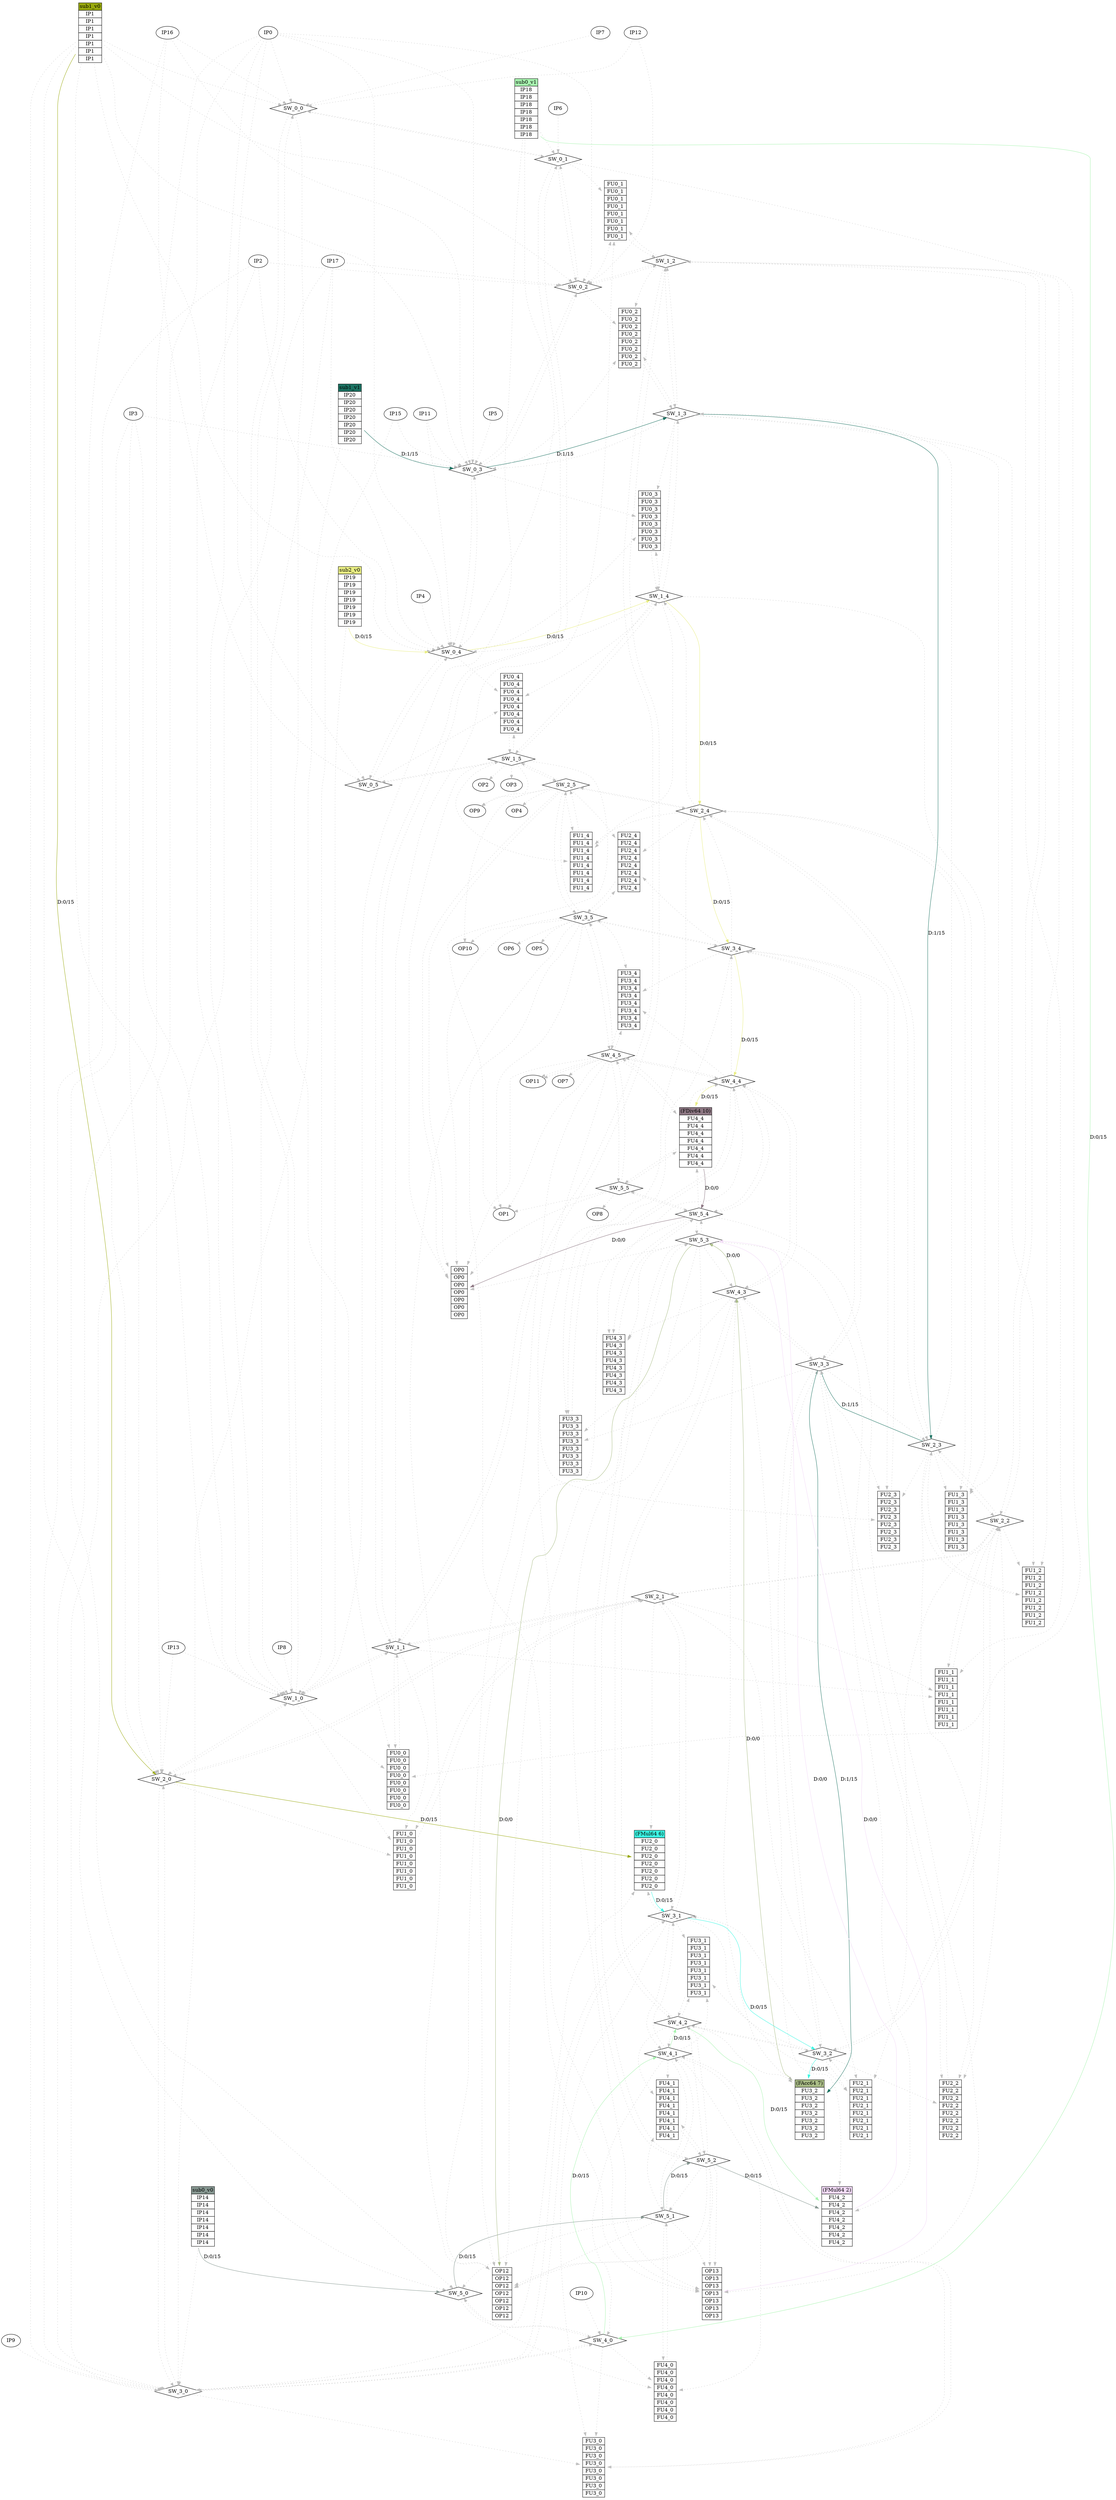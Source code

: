 digraph sched {
IP1[shape=plaintext, label = <<table border="0" cellspacing="0"><tr><td port="sub1_v0" border="1" bgcolor="#99a9d">sub1_v0</td></tr><tr><td border="1"> IP1 </td></tr><tr><td border="1"> IP1 </td></tr><tr><td border="1"> IP1 </td></tr><tr><td border="1"> IP1 </td></tr><tr><td border="1"> IP1 </td></tr><tr><td border="1"> IP1 </td></tr><tr><td border="1"> IP1 </td></tr>
</table>>, pos = "6,6!", pin=true];
IP14[shape=plaintext, label = <<table border="0" cellspacing="0"><tr><td port="sub0_v0" border="1" bgcolor="#869791">sub0_v0</td></tr><tr><td border="1"> IP14 </td></tr><tr><td border="1"> IP14 </td></tr><tr><td border="1"> IP14 </td></tr><tr><td border="1"> IP14 </td></tr><tr><td border="1"> IP14 </td></tr><tr><td border="1"> IP14 </td></tr><tr><td border="1"> IP14 </td></tr>
</table>>, pos = "46,6!", pin=true];
IP18[shape=plaintext, label = <<table border="0" cellspacing="0"><tr><td port="sub0_v1" border="1" bgcolor="#a7f3af">sub0_v1</td></tr><tr><td border="1"> IP18 </td></tr><tr><td border="1"> IP18 </td></tr><tr><td border="1"> IP18 </td></tr><tr><td border="1"> IP18 </td></tr><tr><td border="1"> IP18 </td></tr><tr><td border="1"> IP18 </td></tr><tr><td border="1"> IP18 </td></tr>
</table>>, pos = "58,6!", pin=true];
IP19[shape=plaintext, label = <<table border="0" cellspacing="0"><tr><td port="sub2_v0" border="1" bgcolor="#e9ee83">sub2_v0</td></tr><tr><td border="1"> IP19 </td></tr><tr><td border="1"> IP19 </td></tr><tr><td border="1"> IP19 </td></tr><tr><td border="1"> IP19 </td></tr><tr><td border="1"> IP19 </td></tr><tr><td border="1"> IP19 </td></tr><tr><td border="1"> IP19 </td></tr>
</table>>, pos = "2,-6!", pin=true];
IP20[shape=plaintext, label = <<table border="0" cellspacing="0"><tr><td port="sub1_v1" border="1" bgcolor="#1c7262">sub1_v1</td></tr><tr><td border="1"> IP20 </td></tr><tr><td border="1"> IP20 </td></tr><tr><td border="1"> IP20 </td></tr><tr><td border="1"> IP20 </td></tr><tr><td border="1"> IP20 </td></tr><tr><td border="1"> IP20 </td></tr><tr><td border="1"> IP20 </td></tr>
</table>>, pos = "62,6!", pin=true];
OP0[shape=plaintext, label = <<table border="0" cellspacing="0"><tr><td border="1"> OP0 </td></tr><tr><td border="1"> OP0 </td></tr><tr><td border="1"> OP0 </td></tr><tr><td border="1"> OP0 </td></tr><tr><td border="1"> OP0 </td></tr><tr><td border="1"> OP0 </td></tr><tr><td border="1"> OP0 </td></tr>
</table>>, pos = "14,-18!", pin=true];
OP12[shape=plaintext, label = <<table border="0" cellspacing="0"><tr><td border="1"> OP12 </td></tr><tr><td border="1"> OP12 </td></tr><tr><td border="1"> OP12 </td></tr><tr><td border="1"> OP12 </td></tr><tr><td border="1"> OP12 </td></tr><tr><td border="1"> OP12 </td></tr><tr><td border="1"> OP12 </td></tr>
</table>>, pos = "22,-10!", pin=true];
OP13[shape=plaintext, label = <<table border="0" cellspacing="0"><tr><td border="1"> OP13 </td></tr><tr><td border="1"> OP13 </td></tr><tr><td border="1"> OP13 </td></tr><tr><td border="1"> OP13 </td></tr><tr><td border="1"> OP13 </td></tr><tr><td border="1"> OP13 </td></tr><tr><td border="1"> OP13 </td></tr>
</table>>, pos = "26,-10!", pin=true];
SW_0_0 [shape=diamond, pos = "0,4!", pin=true];
SW_0_1 [shape=diamond, pos = "0,0!", pin=true];
SW_0_2 [shape=diamond, pos = "0,-4!", pin=true];
SW_0_3 [shape=diamond, pos = "0,-8!", pin=true];
SW_0_4 [shape=diamond, pos = "0,-12!", pin=true];
SW_0_5 [shape=diamond, pos = "0,-16!", pin=true];
SW_1_0 [shape=diamond, pos = "4,4!", pin=true];
SW_1_1 [shape=diamond, pos = "4,0!", pin=true];
SW_1_2 [shape=diamond, pos = "4,-4!", pin=true];
SW_1_3 [shape=diamond, pos = "4,-8!", pin=true];
SW_1_4 [shape=diamond, pos = "4,-12!", pin=true];
SW_1_5 [shape=diamond, pos = "4,-16!", pin=true];
SW_2_0 [shape=diamond, pos = "8,4!", pin=true];
SW_2_1 [shape=diamond, pos = "8,0!", pin=true];
SW_2_2 [shape=diamond, pos = "8,-4!", pin=true];
SW_2_3 [shape=diamond, pos = "8,-8!", pin=true];
SW_2_4 [shape=diamond, pos = "8,-12!", pin=true];
SW_2_5 [shape=diamond, pos = "8,-16!", pin=true];
SW_3_0 [shape=diamond, pos = "12,4!", pin=true];
SW_3_1 [shape=diamond, pos = "12,0!", pin=true];
SW_3_2 [shape=diamond, pos = "12,-4!", pin=true];
SW_3_3 [shape=diamond, pos = "12,-8!", pin=true];
SW_3_4 [shape=diamond, pos = "12,-12!", pin=true];
SW_3_5 [shape=diamond, pos = "12,-16!", pin=true];
SW_4_0 [shape=diamond, pos = "16,4!", pin=true];
SW_4_1 [shape=diamond, pos = "16,0!", pin=true];
SW_4_2 [shape=diamond, pos = "16,-4!", pin=true];
SW_4_3 [shape=diamond, pos = "16,-8!", pin=true];
SW_4_4 [shape=diamond, pos = "16,-12!", pin=true];
SW_4_5 [shape=diamond, pos = "16,-16!", pin=true];
SW_5_0 [shape=diamond, pos = "20,4!", pin=true];
SW_5_1 [shape=diamond, pos = "20,0!", pin=true];
SW_5_2 [shape=diamond, pos = "20,-4!", pin=true];
SW_5_3 [shape=diamond, pos = "20,-8!", pin=true];
SW_5_4 [shape=diamond, pos = "20,-12!", pin=true];
SW_5_5 [shape=diamond, pos = "20,-16!", pin=true];
FU0_0[shape=plaintext, label = <<table border="0" cellspacing="0"><tr><td border="1"> FU0_0 </td></tr><tr><td border="1"> FU0_0 </td></tr><tr><td border="1"> FU0_0 </td></tr><tr><td border="1"> FU0_0 </td></tr><tr><td border="1"> FU0_0 </td></tr><tr><td border="1"> FU0_0 </td></tr><tr><td border="1"> FU0_0 </td></tr><tr><td border="1"> FU0_0 </td></tr>
</table>>, pos = "2,2!", pin=true];
FU0_1[shape=plaintext, label = <<table border="0" cellspacing="0"><tr><td border="1"> FU0_1 </td></tr><tr><td border="1"> FU0_1 </td></tr><tr><td border="1"> FU0_1 </td></tr><tr><td border="1"> FU0_1 </td></tr><tr><td border="1"> FU0_1 </td></tr><tr><td border="1"> FU0_1 </td></tr><tr><td border="1"> FU0_1 </td></tr><tr><td border="1"> FU0_1 </td></tr>
</table>>, pos = "2,-2!", pin=true];
FU0_2[shape=plaintext, label = <<table border="0" cellspacing="0"><tr><td border="1"> FU0_2 </td></tr><tr><td border="1"> FU0_2 </td></tr><tr><td border="1"> FU0_2 </td></tr><tr><td border="1"> FU0_2 </td></tr><tr><td border="1"> FU0_2 </td></tr><tr><td border="1"> FU0_2 </td></tr><tr><td border="1"> FU0_2 </td></tr><tr><td border="1"> FU0_2 </td></tr>
</table>>, pos = "2,-6!", pin=true];
FU0_3[shape=plaintext, label = <<table border="0" cellspacing="0"><tr><td border="1"> FU0_3 </td></tr><tr><td border="1"> FU0_3 </td></tr><tr><td border="1"> FU0_3 </td></tr><tr><td border="1"> FU0_3 </td></tr><tr><td border="1"> FU0_3 </td></tr><tr><td border="1"> FU0_3 </td></tr><tr><td border="1"> FU0_3 </td></tr><tr><td border="1"> FU0_3 </td></tr>
</table>>, pos = "2,-10!", pin=true];
FU0_4[shape=plaintext, label = <<table border="0" cellspacing="0"><tr><td border="1"> FU0_4 </td></tr><tr><td border="1"> FU0_4 </td></tr><tr><td border="1"> FU0_4 </td></tr><tr><td border="1"> FU0_4 </td></tr><tr><td border="1"> FU0_4 </td></tr><tr><td border="1"> FU0_4 </td></tr><tr><td border="1"> FU0_4 </td></tr><tr><td border="1"> FU0_4 </td></tr>
</table>>, pos = "2,-14!", pin=true];
FU1_0[shape=plaintext, label = <<table border="0" cellspacing="0"><tr><td border="1"> FU1_0 </td></tr><tr><td border="1"> FU1_0 </td></tr><tr><td border="1"> FU1_0 </td></tr><tr><td border="1"> FU1_0 </td></tr><tr><td border="1"> FU1_0 </td></tr><tr><td border="1"> FU1_0 </td></tr><tr><td border="1"> FU1_0 </td></tr><tr><td border="1"> FU1_0 </td></tr>
</table>>, pos = "6,2!", pin=true];
FU1_1[shape=plaintext, label = <<table border="0" cellspacing="0"><tr><td border="1"> FU1_1 </td></tr><tr><td border="1"> FU1_1 </td></tr><tr><td border="1"> FU1_1 </td></tr><tr><td border="1"> FU1_1 </td></tr><tr><td border="1"> FU1_1 </td></tr><tr><td border="1"> FU1_1 </td></tr><tr><td border="1"> FU1_1 </td></tr><tr><td border="1"> FU1_1 </td></tr>
</table>>, pos = "6,-2!", pin=true];
FU1_2[shape=plaintext, label = <<table border="0" cellspacing="0"><tr><td border="1"> FU1_2 </td></tr><tr><td border="1"> FU1_2 </td></tr><tr><td border="1"> FU1_2 </td></tr><tr><td border="1"> FU1_2 </td></tr><tr><td border="1"> FU1_2 </td></tr><tr><td border="1"> FU1_2 </td></tr><tr><td border="1"> FU1_2 </td></tr><tr><td border="1"> FU1_2 </td></tr>
</table>>, pos = "6,-6!", pin=true];
FU1_3[shape=plaintext, label = <<table border="0" cellspacing="0"><tr><td border="1"> FU1_3 </td></tr><tr><td border="1"> FU1_3 </td></tr><tr><td border="1"> FU1_3 </td></tr><tr><td border="1"> FU1_3 </td></tr><tr><td border="1"> FU1_3 </td></tr><tr><td border="1"> FU1_3 </td></tr><tr><td border="1"> FU1_3 </td></tr><tr><td border="1"> FU1_3 </td></tr>
</table>>, pos = "6,-10!", pin=true];
FU1_4[shape=plaintext, label = <<table border="0" cellspacing="0"><tr><td border="1"> FU1_4 </td></tr><tr><td border="1"> FU1_4 </td></tr><tr><td border="1"> FU1_4 </td></tr><tr><td border="1"> FU1_4 </td></tr><tr><td border="1"> FU1_4 </td></tr><tr><td border="1"> FU1_4 </td></tr><tr><td border="1"> FU1_4 </td></tr><tr><td border="1"> FU1_4 </td></tr>
</table>>, pos = "6,-14!", pin=true];
FU2_0[shape=plaintext, label = <<table border="0" cellspacing="0"><tr><td port="(FMul64 6)" border="1" bgcolor="#3bf7e3">(FMul64 6)</td></tr><tr><td border="1"> FU2_0 </td></tr><tr><td border="1"> FU2_0 </td></tr><tr><td border="1"> FU2_0 </td></tr><tr><td border="1"> FU2_0 </td></tr><tr><td border="1"> FU2_0 </td></tr><tr><td border="1"> FU2_0 </td></tr><tr><td border="1"> FU2_0 </td></tr>
</table>>, pos = "10,2!", pin=true];
FU2_1[shape=plaintext, label = <<table border="0" cellspacing="0"><tr><td border="1"> FU2_1 </td></tr><tr><td border="1"> FU2_1 </td></tr><tr><td border="1"> FU2_1 </td></tr><tr><td border="1"> FU2_1 </td></tr><tr><td border="1"> FU2_1 </td></tr><tr><td border="1"> FU2_1 </td></tr><tr><td border="1"> FU2_1 </td></tr><tr><td border="1"> FU2_1 </td></tr>
</table>>, pos = "10,-2!", pin=true];
FU2_2[shape=plaintext, label = <<table border="0" cellspacing="0"><tr><td border="1"> FU2_2 </td></tr><tr><td border="1"> FU2_2 </td></tr><tr><td border="1"> FU2_2 </td></tr><tr><td border="1"> FU2_2 </td></tr><tr><td border="1"> FU2_2 </td></tr><tr><td border="1"> FU2_2 </td></tr><tr><td border="1"> FU2_2 </td></tr><tr><td border="1"> FU2_2 </td></tr>
</table>>, pos = "10,-6!", pin=true];
FU2_3[shape=plaintext, label = <<table border="0" cellspacing="0"><tr><td border="1"> FU2_3 </td></tr><tr><td border="1"> FU2_3 </td></tr><tr><td border="1"> FU2_3 </td></tr><tr><td border="1"> FU2_3 </td></tr><tr><td border="1"> FU2_3 </td></tr><tr><td border="1"> FU2_3 </td></tr><tr><td border="1"> FU2_3 </td></tr><tr><td border="1"> FU2_3 </td></tr>
</table>>, pos = "10,-10!", pin=true];
FU2_4[shape=plaintext, label = <<table border="0" cellspacing="0"><tr><td border="1"> FU2_4 </td></tr><tr><td border="1"> FU2_4 </td></tr><tr><td border="1"> FU2_4 </td></tr><tr><td border="1"> FU2_4 </td></tr><tr><td border="1"> FU2_4 </td></tr><tr><td border="1"> FU2_4 </td></tr><tr><td border="1"> FU2_4 </td></tr><tr><td border="1"> FU2_4 </td></tr>
</table>>, pos = "10,-14!", pin=true];
FU3_0[shape=plaintext, label = <<table border="0" cellspacing="0"><tr><td border="1"> FU3_0 </td></tr><tr><td border="1"> FU3_0 </td></tr><tr><td border="1"> FU3_0 </td></tr><tr><td border="1"> FU3_0 </td></tr><tr><td border="1"> FU3_0 </td></tr><tr><td border="1"> FU3_0 </td></tr><tr><td border="1"> FU3_0 </td></tr><tr><td border="1"> FU3_0 </td></tr>
</table>>, pos = "14,2!", pin=true];
FU3_1[shape=plaintext, label = <<table border="0" cellspacing="0"><tr><td border="1"> FU3_1 </td></tr><tr><td border="1"> FU3_1 </td></tr><tr><td border="1"> FU3_1 </td></tr><tr><td border="1"> FU3_1 </td></tr><tr><td border="1"> FU3_1 </td></tr><tr><td border="1"> FU3_1 </td></tr><tr><td border="1"> FU3_1 </td></tr><tr><td border="1"> FU3_1 </td></tr>
</table>>, pos = "14,-2!", pin=true];
FU3_2[shape=plaintext, label = <<table border="0" cellspacing="0"><tr><td port="(FAcc64 7)" border="1" bgcolor="#a9bc86">(FAcc64 7)</td></tr><tr><td border="1"> FU3_2 </td></tr><tr><td border="1"> FU3_2 </td></tr><tr><td border="1"> FU3_2 </td></tr><tr><td border="1"> FU3_2 </td></tr><tr><td border="1"> FU3_2 </td></tr><tr><td border="1"> FU3_2 </td></tr><tr><td border="1"> FU3_2 </td></tr>
</table>>, pos = "14,-6!", pin=true];
FU3_3[shape=plaintext, label = <<table border="0" cellspacing="0"><tr><td border="1"> FU3_3 </td></tr><tr><td border="1"> FU3_3 </td></tr><tr><td border="1"> FU3_3 </td></tr><tr><td border="1"> FU3_3 </td></tr><tr><td border="1"> FU3_3 </td></tr><tr><td border="1"> FU3_3 </td></tr><tr><td border="1"> FU3_3 </td></tr><tr><td border="1"> FU3_3 </td></tr>
</table>>, pos = "14,-10!", pin=true];
FU3_4[shape=plaintext, label = <<table border="0" cellspacing="0"><tr><td border="1"> FU3_4 </td></tr><tr><td border="1"> FU3_4 </td></tr><tr><td border="1"> FU3_4 </td></tr><tr><td border="1"> FU3_4 </td></tr><tr><td border="1"> FU3_4 </td></tr><tr><td border="1"> FU3_4 </td></tr><tr><td border="1"> FU3_4 </td></tr><tr><td border="1"> FU3_4 </td></tr>
</table>>, pos = "14,-14!", pin=true];
FU4_0[shape=plaintext, label = <<table border="0" cellspacing="0"><tr><td border="1"> FU4_0 </td></tr><tr><td border="1"> FU4_0 </td></tr><tr><td border="1"> FU4_0 </td></tr><tr><td border="1"> FU4_0 </td></tr><tr><td border="1"> FU4_0 </td></tr><tr><td border="1"> FU4_0 </td></tr><tr><td border="1"> FU4_0 </td></tr><tr><td border="1"> FU4_0 </td></tr>
</table>>, pos = "18,2!", pin=true];
FU4_1[shape=plaintext, label = <<table border="0" cellspacing="0"><tr><td border="1"> FU4_1 </td></tr><tr><td border="1"> FU4_1 </td></tr><tr><td border="1"> FU4_1 </td></tr><tr><td border="1"> FU4_1 </td></tr><tr><td border="1"> FU4_1 </td></tr><tr><td border="1"> FU4_1 </td></tr><tr><td border="1"> FU4_1 </td></tr><tr><td border="1"> FU4_1 </td></tr>
</table>>, pos = "18,-2!", pin=true];
FU4_2[shape=plaintext, label = <<table border="0" cellspacing="0"><tr><td port="(FMul64 2)" border="1" bgcolor="#f2daf7">(FMul64 2)</td></tr><tr><td border="1"> FU4_2 </td></tr><tr><td border="1"> FU4_2 </td></tr><tr><td border="1"> FU4_2 </td></tr><tr><td border="1"> FU4_2 </td></tr><tr><td border="1"> FU4_2 </td></tr><tr><td border="1"> FU4_2 </td></tr><tr><td border="1"> FU4_2 </td></tr>
</table>>, pos = "18,-6!", pin=true];
FU4_3[shape=plaintext, label = <<table border="0" cellspacing="0"><tr><td border="1"> FU4_3 </td></tr><tr><td border="1"> FU4_3 </td></tr><tr><td border="1"> FU4_3 </td></tr><tr><td border="1"> FU4_3 </td></tr><tr><td border="1"> FU4_3 </td></tr><tr><td border="1"> FU4_3 </td></tr><tr><td border="1"> FU4_3 </td></tr><tr><td border="1"> FU4_3 </td></tr>
</table>>, pos = "18,-10!", pin=true];
FU4_4[shape=plaintext, label = <<table border="0" cellspacing="0"><tr><td port="(FDiv64 10)" border="1" bgcolor="#8d7783">(FDiv64 10)</td></tr><tr><td border="1"> FU4_4 </td></tr><tr><td border="1"> FU4_4 </td></tr><tr><td border="1"> FU4_4 </td></tr><tr><td border="1"> FU4_4 </td></tr><tr><td border="1"> FU4_4 </td></tr><tr><td border="1"> FU4_4 </td></tr><tr><td border="1"> FU4_4 </td></tr>
</table>>, pos = "18,-14!", pin=true];
FU0_0->SW_1_1 [color=gray style=dotted, label="" fontcolor=gray]
FU0_1->SW_1_2 [color=gray style=dotted, label="" fontcolor=gray]
FU0_2->SW_1_3 [color=gray style=dotted, label="" fontcolor=gray]
FU0_3->SW_1_4 [color=gray style=dotted, label="" fontcolor=gray]
FU0_4->SW_1_5 [color=gray style=dotted, label="" fontcolor=gray]
FU1_0->SW_2_1 [color=gray style=dotted, label="" fontcolor=gray]
FU1_1->SW_2_2 [color=gray style=dotted, label="" fontcolor=gray]
FU1_2->SW_2_3 [color=gray style=dotted, label="" fontcolor=gray]
FU1_3->SW_2_4 [color=gray style=dotted, label="" fontcolor=gray]
FU1_4->SW_2_5 [color=gray style=dotted, label="" fontcolor=gray]
FU2_0->SW_3_1 [color="#3bf7e3"  label="D:0/15 "];
FU2_1->SW_3_2 [color=gray style=dotted, label="" fontcolor=gray]
FU2_2->SW_3_3 [color=gray style=dotted, label="" fontcolor=gray]
FU2_3->SW_3_4 [color=gray style=dotted, label="" fontcolor=gray]
FU2_4->SW_3_5 [color=gray style=dotted, label="" fontcolor=gray]
FU3_0->SW_4_1 [color=gray style=dotted, label="" fontcolor=gray]
FU3_1->SW_4_2 [color=gray style=dotted, label="" fontcolor=gray]
FU3_2->SW_4_3 [color="#a9bc86"  label="D:0/0 "];
FU3_3->SW_4_4 [color=gray style=dotted, label="" fontcolor=gray]
FU3_4->SW_4_5 [color=gray style=dotted, label="" fontcolor=gray]
FU4_0->SW_5_1 [color=gray style=dotted, label="" fontcolor=gray]
FU4_1->SW_5_2 [color=gray style=dotted, label="" fontcolor=gray]
FU4_2->SW_5_3 [color="#f2daf7"  label="D:0/0 "];
FU4_3->SW_5_4 [color=gray style=dotted, label="" fontcolor=gray]
FU4_4->SW_5_5 [color=gray style=dotted, label="" fontcolor=gray]
FU4_4->SW_4_4 [color=gray style=dotted, label="" fontcolor=gray]
FU4_4->SW_5_4 [color="#8d7783"  label="D:0/0 "];
FU4_4->SW_4_5 [color=gray style=dotted, label="" fontcolor=gray]
SW_0_0->FU0_0 [color=gray style=dotted, label="" fontcolor=gray]
SW_0_0->SW_1_0 [color=gray style=dotted, label="" fontcolor=gray]
SW_0_0->SW_0_1 [color=gray style=dotted, label="" fontcolor=gray]
SW_0_1->FU0_0 [color=gray style=dotted, label="" fontcolor=gray]
SW_0_1->FU0_1 [color=gray style=dotted, label="" fontcolor=gray]
SW_0_1->SW_0_0 [color=gray style=dotted, label="" fontcolor=gray]
SW_0_1->SW_1_1 [color=gray style=dotted, label="" fontcolor=gray]
SW_0_1->SW_0_2 [color=gray style=dotted, label="" fontcolor=gray]
SW_0_2->FU0_1 [color=gray style=dotted, label="" fontcolor=gray]
SW_0_2->FU0_2 [color=gray style=dotted, label="" fontcolor=gray]
SW_0_2->SW_0_1 [color=gray style=dotted, label="" fontcolor=gray]
SW_0_2->SW_1_2 [color=gray style=dotted, label="" fontcolor=gray]
SW_0_2->SW_0_3 [color=gray style=dotted, label="" fontcolor=gray]
SW_0_3->FU0_2 [color=gray style=dotted, label="" fontcolor=gray]
SW_0_3->FU0_3 [color=gray style=dotted, label="" fontcolor=gray]
SW_0_3->SW_0_2 [color=gray style=dotted, label="" fontcolor=gray]
SW_0_3->SW_1_3 [color="#1c7262"  label="D:1/15 "];
SW_0_3->SW_0_4 [color=gray style=dotted, label="" fontcolor=gray]
SW_0_4->FU0_3 [color=gray style=dotted, label="" fontcolor=gray]
SW_0_4->FU0_4 [color=gray style=dotted, label="" fontcolor=gray]
SW_0_4->SW_0_3 [color=gray style=dotted, label="" fontcolor=gray]
SW_0_4->SW_1_4 [color="#e9ee83"  label="D:0/15 "];
SW_0_4->SW_0_5 [color=gray style=dotted, label="" fontcolor=gray]
SW_0_5->FU0_4 [color=gray style=dotted, label="" fontcolor=gray]
SW_0_5->SW_0_4 [color=gray style=dotted, label="" fontcolor=gray]
SW_0_5->SW_1_5 [color=gray style=dotted, label="" fontcolor=gray]
SW_1_0->FU0_0 [color=gray style=dotted, label="" fontcolor=gray]
SW_1_0->FU1_0 [color=gray style=dotted, label="" fontcolor=gray]
SW_1_0->SW_0_0 [color=gray style=dotted, label="" fontcolor=gray]
SW_1_0->SW_2_0 [color=gray style=dotted, label="" fontcolor=gray]
SW_1_0->SW_1_1 [color=gray style=dotted, label="" fontcolor=gray]
SW_1_1->FU0_0 [color=gray style=dotted, label="" fontcolor=gray]
SW_1_1->FU0_1 [color=gray style=dotted, label="" fontcolor=gray]
SW_1_1->FU1_0 [color=gray style=dotted, label="" fontcolor=gray]
SW_1_1->FU1_1 [color=gray style=dotted, label="" fontcolor=gray]
SW_1_1->SW_0_1 [color=gray style=dotted, label="" fontcolor=gray]
SW_1_1->SW_1_0 [color=gray style=dotted, label="" fontcolor=gray]
SW_1_1->SW_2_1 [color=gray style=dotted, label="" fontcolor=gray]
SW_1_1->SW_1_2 [color=gray style=dotted, label="" fontcolor=gray]
SW_1_2->FU0_1 [color=gray style=dotted, label="" fontcolor=gray]
SW_1_2->FU0_2 [color=gray style=dotted, label="" fontcolor=gray]
SW_1_2->FU1_1 [color=gray style=dotted, label="" fontcolor=gray]
SW_1_2->FU1_2 [color=gray style=dotted, label="" fontcolor=gray]
SW_1_2->SW_0_2 [color=gray style=dotted, label="" fontcolor=gray]
SW_1_2->SW_1_1 [color=gray style=dotted, label="" fontcolor=gray]
SW_1_2->SW_2_2 [color=gray style=dotted, label="" fontcolor=gray]
SW_1_2->SW_1_3 [color=gray style=dotted, label="" fontcolor=gray]
SW_1_3->FU0_2 [color=gray style=dotted, label="" fontcolor=gray]
SW_1_3->FU0_3 [color=gray style=dotted, label="" fontcolor=gray]
SW_1_3->FU1_2 [color=gray style=dotted, label="" fontcolor=gray]
SW_1_3->FU1_3 [color=gray style=dotted, label="" fontcolor=gray]
SW_1_3->SW_0_3 [color=gray style=dotted, label="" fontcolor=gray]
SW_1_3->SW_1_2 [color=gray style=dotted, label="" fontcolor=gray]
SW_1_3->SW_2_3 [color="#1c7262"  label="D:1/15 "];
SW_1_3->SW_1_4 [color=gray style=dotted, label="" fontcolor=gray]
SW_1_4->FU0_3 [color=gray style=dotted, label="" fontcolor=gray]
SW_1_4->FU0_4 [color=gray style=dotted, label="" fontcolor=gray]
SW_1_4->FU1_3 [color=gray style=dotted, label="" fontcolor=gray]
SW_1_4->FU1_4 [color=gray style=dotted, label="" fontcolor=gray]
SW_1_4->SW_0_4 [color=gray style=dotted, label="" fontcolor=gray]
SW_1_4->SW_1_3 [color=gray style=dotted, label="" fontcolor=gray]
SW_1_4->SW_2_4 [color="#e9ee83"  label="D:0/15 "];
SW_1_4->SW_1_5 [color=gray style=dotted, label="" fontcolor=gray]
SW_1_5->FU0_4 [color=gray style=dotted, label="" fontcolor=gray]
SW_1_5->FU1_4 [color=gray style=dotted, label="" fontcolor=gray]
SW_1_5->SW_0_5 [color=gray style=dotted, label="" fontcolor=gray]
SW_1_5->SW_1_4 [color=gray style=dotted, label="" fontcolor=gray]
SW_1_5->SW_2_5 [color=gray style=dotted, label="" fontcolor=gray]
SW_1_5->OP0 [color=gray style=dotted, label="" fontcolor=gray]
SW_1_5->OP1 [color=gray style=dotted, label="" fontcolor=gray]
SW_1_5->OP2 [color=gray style=dotted, label="" fontcolor=gray]
SW_1_5->OP3 [color=gray style=dotted, label="" fontcolor=gray]
SW_1_5->OP9 [color=gray style=dotted, label="" fontcolor=gray]
SW_2_0->FU1_0 [color=gray style=dotted, label="" fontcolor=gray]
SW_2_0->FU2_0 [color="#99a9d"  label="D:0/15 "];
SW_2_0->SW_1_0 [color=gray style=dotted, label="" fontcolor=gray]
SW_2_0->SW_3_0 [color=gray style=dotted, label="" fontcolor=gray]
SW_2_0->SW_2_1 [color=gray style=dotted, label="" fontcolor=gray]
SW_2_1->FU1_0 [color=gray style=dotted, label="" fontcolor=gray]
SW_2_1->FU1_1 [color=gray style=dotted, label="" fontcolor=gray]
SW_2_1->FU2_0 [color=gray style=dotted, label="" fontcolor=gray]
SW_2_1->FU2_1 [color=gray style=dotted, label="" fontcolor=gray]
SW_2_1->SW_1_1 [color=gray style=dotted, label="" fontcolor=gray]
SW_2_1->SW_2_0 [color=gray style=dotted, label="" fontcolor=gray]
SW_2_1->SW_3_1 [color=gray style=dotted, label="" fontcolor=gray]
SW_2_1->SW_2_2 [color=gray style=dotted, label="" fontcolor=gray]
SW_2_2->FU1_1 [color=gray style=dotted, label="" fontcolor=gray]
SW_2_2->FU1_2 [color=gray style=dotted, label="" fontcolor=gray]
SW_2_2->FU2_1 [color=gray style=dotted, label="" fontcolor=gray]
SW_2_2->FU2_2 [color=gray style=dotted, label="" fontcolor=gray]
SW_2_2->SW_1_2 [color=gray style=dotted, label="" fontcolor=gray]
SW_2_2->SW_2_1 [color=gray style=dotted, label="" fontcolor=gray]
SW_2_2->SW_3_2 [color=gray style=dotted, label="" fontcolor=gray]
SW_2_2->SW_2_3 [color=gray style=dotted, label="" fontcolor=gray]
SW_2_3->FU1_2 [color=gray style=dotted, label="" fontcolor=gray]
SW_2_3->FU1_3 [color=gray style=dotted, label="" fontcolor=gray]
SW_2_3->FU2_2 [color=gray style=dotted, label="" fontcolor=gray]
SW_2_3->FU2_3 [color=gray style=dotted, label="" fontcolor=gray]
SW_2_3->SW_1_3 [color=gray style=dotted, label="" fontcolor=gray]
SW_2_3->SW_2_2 [color=gray style=dotted, label="" fontcolor=gray]
SW_2_3->SW_3_3 [color="#1c7262"  label="D:1/15 "];
SW_2_3->SW_2_4 [color=gray style=dotted, label="" fontcolor=gray]
SW_2_4->FU1_3 [color=gray style=dotted, label="" fontcolor=gray]
SW_2_4->FU1_4 [color=gray style=dotted, label="" fontcolor=gray]
SW_2_4->FU2_3 [color=gray style=dotted, label="" fontcolor=gray]
SW_2_4->FU2_4 [color=gray style=dotted, label="" fontcolor=gray]
SW_2_4->SW_1_4 [color=gray style=dotted, label="" fontcolor=gray]
SW_2_4->SW_2_3 [color=gray style=dotted, label="" fontcolor=gray]
SW_2_4->SW_3_4 [color="#e9ee83"  label="D:0/15 "];
SW_2_4->SW_2_5 [color=gray style=dotted, label="" fontcolor=gray]
SW_2_5->FU1_4 [color=gray style=dotted, label="" fontcolor=gray]
SW_2_5->FU2_4 [color=gray style=dotted, label="" fontcolor=gray]
SW_2_5->SW_1_5 [color=gray style=dotted, label="" fontcolor=gray]
SW_2_5->SW_2_4 [color=gray style=dotted, label="" fontcolor=gray]
SW_2_5->SW_3_5 [color=gray style=dotted, label="" fontcolor=gray]
SW_2_5->OP0 [color=gray style=dotted, label="" fontcolor=gray]
SW_2_5->OP0 [color=gray style=dotted, label="" fontcolor=gray]
SW_2_5->OP4 [color=gray style=dotted, label="" fontcolor=gray]
SW_2_5->OP9 [color=gray style=dotted, label="" fontcolor=gray]
SW_2_5->OP10 [color=gray style=dotted, label="" fontcolor=gray]
SW_3_0->FU2_0 [color=gray style=dotted, label="" fontcolor=gray]
SW_3_0->FU3_0 [color=gray style=dotted, label="" fontcolor=gray]
SW_3_0->SW_2_0 [color=gray style=dotted, label="" fontcolor=gray]
SW_3_0->SW_4_0 [color=gray style=dotted, label="" fontcolor=gray]
SW_3_0->SW_3_1 [color=gray style=dotted, label="" fontcolor=gray]
SW_3_1->FU2_0 [color=gray style=dotted, label="" fontcolor=gray]
SW_3_1->FU2_1 [color=gray style=dotted, label="" fontcolor=gray]
SW_3_1->FU3_0 [color=gray style=dotted, label="" fontcolor=gray]
SW_3_1->FU3_1 [color=gray style=dotted, label="" fontcolor=gray]
SW_3_1->SW_2_1 [color=gray style=dotted, label="" fontcolor=gray]
SW_3_1->SW_3_0 [color=gray style=dotted, label="" fontcolor=gray]
SW_3_1->SW_4_1 [color=gray style=dotted, label="" fontcolor=gray]
SW_3_1->SW_3_2 [color="#3bf7e3"  label="D:0/15 "];
SW_3_2->FU2_1 [color=gray style=dotted, label="" fontcolor=gray]
SW_3_2->FU2_2 [color=gray style=dotted, label="" fontcolor=gray]
SW_3_2->FU3_1 [color=gray style=dotted, label="" fontcolor=gray]
SW_3_2->FU3_2 [color="#3bf7e3"  label="D:0/15 "];
SW_3_2->SW_2_2 [color=gray style=dotted, label="" fontcolor=gray]
SW_3_2->SW_3_1 [color=gray style=dotted, label="" fontcolor=gray]
SW_3_2->SW_4_2 [color=gray style=dotted, label="" fontcolor=gray]
SW_3_2->SW_3_3 [color=gray style=dotted, label="" fontcolor=gray]
SW_3_3->FU2_2 [color=gray style=dotted, label="" fontcolor=gray]
SW_3_3->FU2_3 [color=gray style=dotted, label="" fontcolor=gray]
SW_3_3->FU3_2 [color="#1c7262"  label="D:1/15 "];
SW_3_3->FU3_3 [color=gray style=dotted, label="" fontcolor=gray]
SW_3_3->SW_2_3 [color=gray style=dotted, label="" fontcolor=gray]
SW_3_3->SW_3_2 [color=gray style=dotted, label="" fontcolor=gray]
SW_3_3->SW_4_3 [color=gray style=dotted, label="" fontcolor=gray]
SW_3_3->SW_3_4 [color=gray style=dotted, label="" fontcolor=gray]
SW_3_4->FU2_3 [color=gray style=dotted, label="" fontcolor=gray]
SW_3_4->FU2_4 [color=gray style=dotted, label="" fontcolor=gray]
SW_3_4->FU3_3 [color=gray style=dotted, label="" fontcolor=gray]
SW_3_4->FU3_4 [color=gray style=dotted, label="" fontcolor=gray]
SW_3_4->SW_2_4 [color=gray style=dotted, label="" fontcolor=gray]
SW_3_4->SW_3_3 [color=gray style=dotted, label="" fontcolor=gray]
SW_3_4->SW_4_4 [color="#e9ee83"  label="D:0/15 "];
SW_3_4->SW_3_5 [color=gray style=dotted, label="" fontcolor=gray]
SW_3_5->FU2_4 [color=gray style=dotted, label="" fontcolor=gray]
SW_3_5->FU3_4 [color=gray style=dotted, label="" fontcolor=gray]
SW_3_5->SW_2_5 [color=gray style=dotted, label="" fontcolor=gray]
SW_3_5->SW_3_4 [color=gray style=dotted, label="" fontcolor=gray]
SW_3_5->SW_4_5 [color=gray style=dotted, label="" fontcolor=gray]
SW_3_5->OP0 [color=gray style=dotted, label="" fontcolor=gray]
SW_3_5->OP1 [color=gray style=dotted, label="" fontcolor=gray]
SW_3_5->OP5 [color=gray style=dotted, label="" fontcolor=gray]
SW_3_5->OP6 [color=gray style=dotted, label="" fontcolor=gray]
SW_3_5->OP10 [color=gray style=dotted, label="" fontcolor=gray]
SW_3_5->OP12 [color=gray style=dotted, label="" fontcolor=gray]
SW_3_5->OP13 [color=gray style=dotted, label="" fontcolor=gray]
SW_4_0->FU3_0 [color=gray style=dotted, label="" fontcolor=gray]
SW_4_0->FU4_0 [color=gray style=dotted, label="" fontcolor=gray]
SW_4_0->SW_3_0 [color=gray style=dotted, label="" fontcolor=gray]
SW_4_0->SW_5_0 [color=gray style=dotted, label="" fontcolor=gray]
SW_4_0->SW_4_1 [color="#a7f3af"  label="D:0/15 "];
SW_4_1->FU3_0 [color=gray style=dotted, label="" fontcolor=gray]
SW_4_1->FU3_1 [color=gray style=dotted, label="" fontcolor=gray]
SW_4_1->FU4_0 [color=gray style=dotted, label="" fontcolor=gray]
SW_4_1->FU4_1 [color=gray style=dotted, label="" fontcolor=gray]
SW_4_1->SW_3_1 [color=gray style=dotted, label="" fontcolor=gray]
SW_4_1->SW_4_0 [color=gray style=dotted, label="" fontcolor=gray]
SW_4_1->SW_5_1 [color=gray style=dotted, label="" fontcolor=gray]
SW_4_1->SW_4_2 [color="#a7f3af"  label="D:0/15 "];
SW_4_2->FU3_1 [color=gray style=dotted, label="" fontcolor=gray]
SW_4_2->FU3_2 [color=gray style=dotted, label="" fontcolor=gray]
SW_4_2->FU4_1 [color=gray style=dotted, label="" fontcolor=gray]
SW_4_2->FU4_2 [color="#a7f3af"  label="D:0/15 "];
SW_4_2->SW_3_2 [color=gray style=dotted, label="" fontcolor=gray]
SW_4_2->SW_4_1 [color=gray style=dotted, label="" fontcolor=gray]
SW_4_2->SW_5_2 [color=gray style=dotted, label="" fontcolor=gray]
SW_4_2->SW_4_3 [color=gray style=dotted, label="" fontcolor=gray]
SW_4_3->FU3_2 [color=gray style=dotted, label="" fontcolor=gray]
SW_4_3->FU3_3 [color=gray style=dotted, label="" fontcolor=gray]
SW_4_3->FU4_2 [color=gray style=dotted, label="" fontcolor=gray]
SW_4_3->FU4_3 [color=gray style=dotted, label="" fontcolor=gray]
SW_4_3->SW_3_3 [color=gray style=dotted, label="" fontcolor=gray]
SW_4_3->SW_4_2 [color=gray style=dotted, label="" fontcolor=gray]
SW_4_3->SW_5_3 [color="#a9bc86"  label="D:0/0 "];
SW_4_3->SW_4_4 [color=gray style=dotted, label="" fontcolor=gray]
SW_4_4->FU3_3 [color=gray style=dotted, label="" fontcolor=gray]
SW_4_4->FU3_4 [color=gray style=dotted, label="" fontcolor=gray]
SW_4_4->FU4_3 [color=gray style=dotted, label="" fontcolor=gray]
SW_4_4->FU4_4 [color="#e9ee83"  label="D:0/15 "];
SW_4_4->SW_3_4 [color=gray style=dotted, label="" fontcolor=gray]
SW_4_4->SW_4_3 [color=gray style=dotted, label="" fontcolor=gray]
SW_4_4->SW_5_4 [color=gray style=dotted, label="" fontcolor=gray]
SW_4_4->SW_4_5 [color=gray style=dotted, label="" fontcolor=gray]
SW_4_5->FU3_4 [color=gray style=dotted, label="" fontcolor=gray]
SW_4_5->FU4_4 [color=gray style=dotted, label="" fontcolor=gray]
SW_4_5->SW_3_5 [color=gray style=dotted, label="" fontcolor=gray]
SW_4_5->SW_4_4 [color=gray style=dotted, label="" fontcolor=gray]
SW_4_5->SW_5_5 [color=gray style=dotted, label="" fontcolor=gray]
SW_4_5->OP0 [color=gray style=dotted, label="" fontcolor=gray]
SW_4_5->OP1 [color=gray style=dotted, label="" fontcolor=gray]
SW_4_5->OP7 [color=gray style=dotted, label="" fontcolor=gray]
SW_4_5->OP11 [color=gray style=dotted, label="" fontcolor=gray]
SW_4_5->OP11 [color=gray style=dotted, label="" fontcolor=gray]
SW_4_5->OP12 [color=gray style=dotted, label="" fontcolor=gray]
SW_4_5->OP13 [color=gray style=dotted, label="" fontcolor=gray]
SW_5_0->FU4_0 [color=gray style=dotted, label="" fontcolor=gray]
SW_5_0->SW_4_0 [color=gray style=dotted, label="" fontcolor=gray]
SW_5_0->SW_5_1 [color="#869791"  label="D:0/15 "];
SW_5_1->FU4_0 [color=gray style=dotted, label="" fontcolor=gray]
SW_5_1->FU4_1 [color=gray style=dotted, label="" fontcolor=gray]
SW_5_1->SW_4_1 [color=gray style=dotted, label="" fontcolor=gray]
SW_5_1->SW_5_0 [color=gray style=dotted, label="" fontcolor=gray]
SW_5_1->SW_5_2 [color="#869791"  label="D:0/15 "];
SW_5_1->OP12 [color=gray style=dotted, label="" fontcolor=gray]
SW_5_1->OP13 [color=gray style=dotted, label="" fontcolor=gray]
SW_5_2->FU4_1 [color=gray style=dotted, label="" fontcolor=gray]
SW_5_2->FU4_2 [color="#869791"  label="D:0/15 "];
SW_5_2->SW_4_2 [color=gray style=dotted, label="" fontcolor=gray]
SW_5_2->SW_5_1 [color=gray style=dotted, label="" fontcolor=gray]
SW_5_2->SW_5_3 [color=gray style=dotted, label="" fontcolor=gray]
SW_5_2->OP12 [color=gray style=dotted, label="" fontcolor=gray]
SW_5_2->OP12 [color=gray style=dotted, label="" fontcolor=gray]
SW_5_2->OP13 [color=gray style=dotted, label="" fontcolor=gray]
SW_5_2->OP13 [color=gray style=dotted, label="" fontcolor=gray]
SW_5_3->FU4_2 [color=gray style=dotted, label="" fontcolor=gray]
SW_5_3->FU4_3 [color=gray style=dotted, label="" fontcolor=gray]
SW_5_3->SW_4_3 [color=gray style=dotted, label="" fontcolor=gray]
SW_5_3->SW_5_2 [color=gray style=dotted, label="" fontcolor=gray]
SW_5_3->SW_5_4 [color=gray style=dotted, label="" fontcolor=gray]
SW_5_3->OP0 [color=gray style=dotted, label="" fontcolor=gray]
SW_5_3->OP12 [color="#a9bc86"  label="D:0/0 "];
SW_5_3->OP12 [color=gray style=dotted, label="" fontcolor=gray]
SW_5_3->OP13 [color="#f2daf7"  label="D:0/0 "];
SW_5_3->OP13 [color=gray style=dotted, label="" fontcolor=gray]
SW_5_4->FU4_3 [color=gray style=dotted, label="" fontcolor=gray]
SW_5_4->FU4_4 [color=gray style=dotted, label="" fontcolor=gray]
SW_5_4->SW_4_4 [color=gray style=dotted, label="" fontcolor=gray]
SW_5_4->SW_5_3 [color=gray style=dotted, label="" fontcolor=gray]
SW_5_4->SW_5_5 [color=gray style=dotted, label="" fontcolor=gray]
SW_5_4->OP0 [color="#8d7783"  label="D:0/0 "];
SW_5_4->OP12 [color=gray style=dotted, label="" fontcolor=gray]
SW_5_4->OP13 [color=gray style=dotted, label="" fontcolor=gray]
SW_5_5->FU4_4 [color=gray style=dotted, label="" fontcolor=gray]
SW_5_5->SW_4_5 [color=gray style=dotted, label="" fontcolor=gray]
SW_5_5->SW_5_4 [color=gray style=dotted, label="" fontcolor=gray]
SW_5_5->OP0 [color=gray style=dotted, label="" fontcolor=gray]
SW_5_5->OP1 [color=gray style=dotted, label="" fontcolor=gray]
SW_5_5->OP8 [color=gray style=dotted, label="" fontcolor=gray]
IP0->SW_0_5 [color=gray style=dotted, label="" fontcolor=gray]
IP0->SW_0_4 [color=gray style=dotted, label="" fontcolor=gray]
IP0->SW_0_3 [color=gray style=dotted, label="" fontcolor=gray]
IP0->SW_0_2 [color=gray style=dotted, label="" fontcolor=gray]
IP0->SW_0_0 [color=gray style=dotted, label="" fontcolor=gray]
IP0->SW_1_0 [color=gray style=dotted, label="" fontcolor=gray]
IP0->SW_2_0 [color=gray style=dotted, label="" fontcolor=gray]
IP0->SW_3_0 [color=gray style=dotted, label="" fontcolor=gray]
IP1->SW_0_4 [color=gray style=dotted, label="" fontcolor=gray]
IP1->SW_0_3 [color=gray style=dotted, label="" fontcolor=gray]
IP1->SW_0_2 [color=gray style=dotted, label="" fontcolor=gray]
IP1->SW_0_0 [color=gray style=dotted, label="" fontcolor=gray]
IP1->SW_1_0 [color=gray style=dotted, label="" fontcolor=gray]
IP1->SW_2_0 [color="#99a9d"  label="D:0/15 "];
IP1->SW_3_0 [color=gray style=dotted, label="" fontcolor=gray]
IP1->SW_5_0 [color=gray style=dotted, label="" fontcolor=gray]
IP2->SW_0_4 [color=gray style=dotted, label="" fontcolor=gray]
IP2->SW_0_2 [color=gray style=dotted, label="" fontcolor=gray]
IP2->SW_1_0 [color=gray style=dotted, label="" fontcolor=gray]
IP2->SW_3_0 [color=gray style=dotted, label="" fontcolor=gray]
IP3->SW_0_3 [color=gray style=dotted, label="" fontcolor=gray]
IP3->SW_1_0 [color=gray style=dotted, label="" fontcolor=gray]
IP3->SW_2_0 [color=gray style=dotted, label="" fontcolor=gray]
IP3->SW_5_0 [color=gray style=dotted, label="" fontcolor=gray]
IP4->SW_0_4 [color=gray style=dotted, label="" fontcolor=gray]
IP5->SW_0_3 [color=gray style=dotted, label="" fontcolor=gray]
IP6->SW_0_1 [color=gray style=dotted, label="" fontcolor=gray]
IP7->SW_0_0 [color=gray style=dotted, label="" fontcolor=gray]
IP8->SW_1_0 [color=gray style=dotted, label="" fontcolor=gray]
IP9->SW_3_0 [color=gray style=dotted, label="" fontcolor=gray]
IP10->SW_4_0 [color=gray style=dotted, label="" fontcolor=gray]
IP11->SW_0_4 [color=gray style=dotted, label="" fontcolor=gray]
IP11->SW_0_3 [color=gray style=dotted, label="" fontcolor=gray]
IP12->SW_0_2 [color=gray style=dotted, label="" fontcolor=gray]
IP12->SW_0_0 [color=gray style=dotted, label="" fontcolor=gray]
IP13->SW_1_0 [color=gray style=dotted, label="" fontcolor=gray]
IP13->SW_2_0 [color=gray style=dotted, label="" fontcolor=gray]
IP14->SW_3_0 [color=gray style=dotted, label="" fontcolor=gray]
IP14->SW_5_0 [color="#869791"  label="D:0/15 "];
IP15->SW_0_3 [color=gray style=dotted, label="" fontcolor=gray]
IP15->SW_1_0 [color=gray style=dotted, label="" fontcolor=gray]
IP16->SW_0_5 [color=gray style=dotted, label="" fontcolor=gray]
IP16->SW_0_3 [color=gray style=dotted, label="" fontcolor=gray]
IP16->SW_0_0 [color=gray style=dotted, label="" fontcolor=gray]
IP16->SW_2_0 [color=gray style=dotted, label="" fontcolor=gray]
IP17->SW_0_4 [color=gray style=dotted, label="" fontcolor=gray]
IP17->SW_0_2 [color=gray style=dotted, label="" fontcolor=gray]
IP17->SW_1_0 [color=gray style=dotted, label="" fontcolor=gray]
IP17->SW_3_0 [color=gray style=dotted, label="" fontcolor=gray]
IP18->SW_0_4 [color=gray style=dotted, label="" fontcolor=gray]
IP18->SW_0_1 [color=gray style=dotted, label="" fontcolor=gray]
IP18->SW_1_0 [color=gray style=dotted, label="" fontcolor=gray]
IP18->SW_4_0 [color="#a7f3af"  label="D:0/15 "];
IP19->SW_0_4 [color="#e9ee83"  label="D:0/15 "];
IP19->SW_1_0 [color=gray style=dotted, label="" fontcolor=gray]
IP20->SW_0_3 [color="#1c7262"  label="D:1/15 "];
IP20->SW_3_0 [color=gray style=dotted, label="" fontcolor=gray]
}

